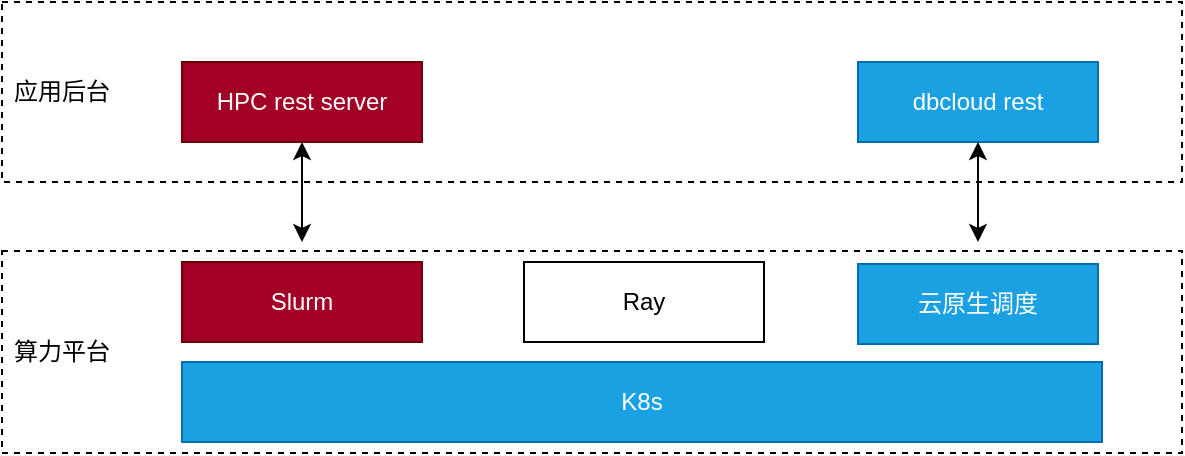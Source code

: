 <mxfile version="22.0.8" type="github">
  <diagram name="Page-1" id="X0XTV32fZl-mw8OlVuHK">
    <mxGraphModel dx="1010" dy="590" grid="1" gridSize="10" guides="1" tooltips="1" connect="1" arrows="1" fold="1" page="1" pageScale="1" pageWidth="850" pageHeight="1100" math="0" shadow="0">
      <root>
        <mxCell id="0" />
        <mxCell id="1" parent="0" />
        <mxCell id="1WVl6WSyaPoKhHcU2AQl-6" value="" style="rounded=0;whiteSpace=wrap;html=1;dashed=1;" vertex="1" parent="1">
          <mxGeometry x="110" y="374.5" width="590" height="101" as="geometry" />
        </mxCell>
        <mxCell id="1WVl6WSyaPoKhHcU2AQl-1" value="K8s" style="rounded=0;whiteSpace=wrap;html=1;fillColor=#1ba1e2;fontColor=#ffffff;strokeColor=#006EAF;" vertex="1" parent="1">
          <mxGeometry x="200" y="430" width="460" height="40" as="geometry" />
        </mxCell>
        <mxCell id="1WVl6WSyaPoKhHcU2AQl-2" value="Slurm" style="rounded=0;whiteSpace=wrap;html=1;fillColor=#a20025;fontColor=#ffffff;strokeColor=#6F0000;" vertex="1" parent="1">
          <mxGeometry x="200" y="380" width="120" height="40" as="geometry" />
        </mxCell>
        <mxCell id="1WVl6WSyaPoKhHcU2AQl-3" value="Ray" style="rounded=0;whiteSpace=wrap;html=1;" vertex="1" parent="1">
          <mxGeometry x="371" y="380" width="120" height="40" as="geometry" />
        </mxCell>
        <mxCell id="1WVl6WSyaPoKhHcU2AQl-4" value="算力平台" style="text;html=1;strokeColor=none;fillColor=none;align=center;verticalAlign=middle;whiteSpace=wrap;rounded=0;" vertex="1" parent="1">
          <mxGeometry x="110" y="410" width="60" height="30" as="geometry" />
        </mxCell>
        <mxCell id="1WVl6WSyaPoKhHcU2AQl-5" value="云原生调度" style="rounded=0;whiteSpace=wrap;html=1;fillColor=#1ba1e2;fontColor=#ffffff;strokeColor=#006EAF;" vertex="1" parent="1">
          <mxGeometry x="538" y="381" width="120" height="40" as="geometry" />
        </mxCell>
        <mxCell id="1WVl6WSyaPoKhHcU2AQl-7" value="" style="rounded=0;whiteSpace=wrap;html=1;dashed=1;" vertex="1" parent="1">
          <mxGeometry x="110" y="250" width="590" height="90" as="geometry" />
        </mxCell>
        <mxCell id="1WVl6WSyaPoKhHcU2AQl-9" value="HPC rest server" style="rounded=0;whiteSpace=wrap;html=1;fillColor=#a20025;fontColor=#ffffff;strokeColor=#6F0000;" vertex="1" parent="1">
          <mxGeometry x="200" y="280" width="120" height="40" as="geometry" />
        </mxCell>
        <mxCell id="1WVl6WSyaPoKhHcU2AQl-11" value="" style="endArrow=classic;startArrow=classic;html=1;rounded=0;entryX=0.5;entryY=1;entryDx=0;entryDy=0;" edge="1" parent="1" target="1WVl6WSyaPoKhHcU2AQl-9">
          <mxGeometry width="50" height="50" relative="1" as="geometry">
            <mxPoint x="260" y="370" as="sourcePoint" />
            <mxPoint x="450" y="280" as="targetPoint" />
          </mxGeometry>
        </mxCell>
        <mxCell id="1WVl6WSyaPoKhHcU2AQl-12" value="dbcloud rest" style="rounded=0;whiteSpace=wrap;html=1;fillColor=#1ba1e2;fontColor=#ffffff;strokeColor=#006EAF;" vertex="1" parent="1">
          <mxGeometry x="538" y="280" width="120" height="40" as="geometry" />
        </mxCell>
        <mxCell id="1WVl6WSyaPoKhHcU2AQl-13" value="" style="endArrow=classic;startArrow=classic;html=1;rounded=0;entryX=0.5;entryY=1;entryDx=0;entryDy=0;" edge="1" parent="1" target="1WVl6WSyaPoKhHcU2AQl-12">
          <mxGeometry width="50" height="50" relative="1" as="geometry">
            <mxPoint x="598" y="370" as="sourcePoint" />
            <mxPoint x="450" y="280" as="targetPoint" />
          </mxGeometry>
        </mxCell>
        <mxCell id="1WVl6WSyaPoKhHcU2AQl-14" value="应用后台" style="text;html=1;strokeColor=none;fillColor=none;align=center;verticalAlign=middle;whiteSpace=wrap;rounded=0;" vertex="1" parent="1">
          <mxGeometry x="110" y="280" width="60" height="30" as="geometry" />
        </mxCell>
      </root>
    </mxGraphModel>
  </diagram>
</mxfile>
